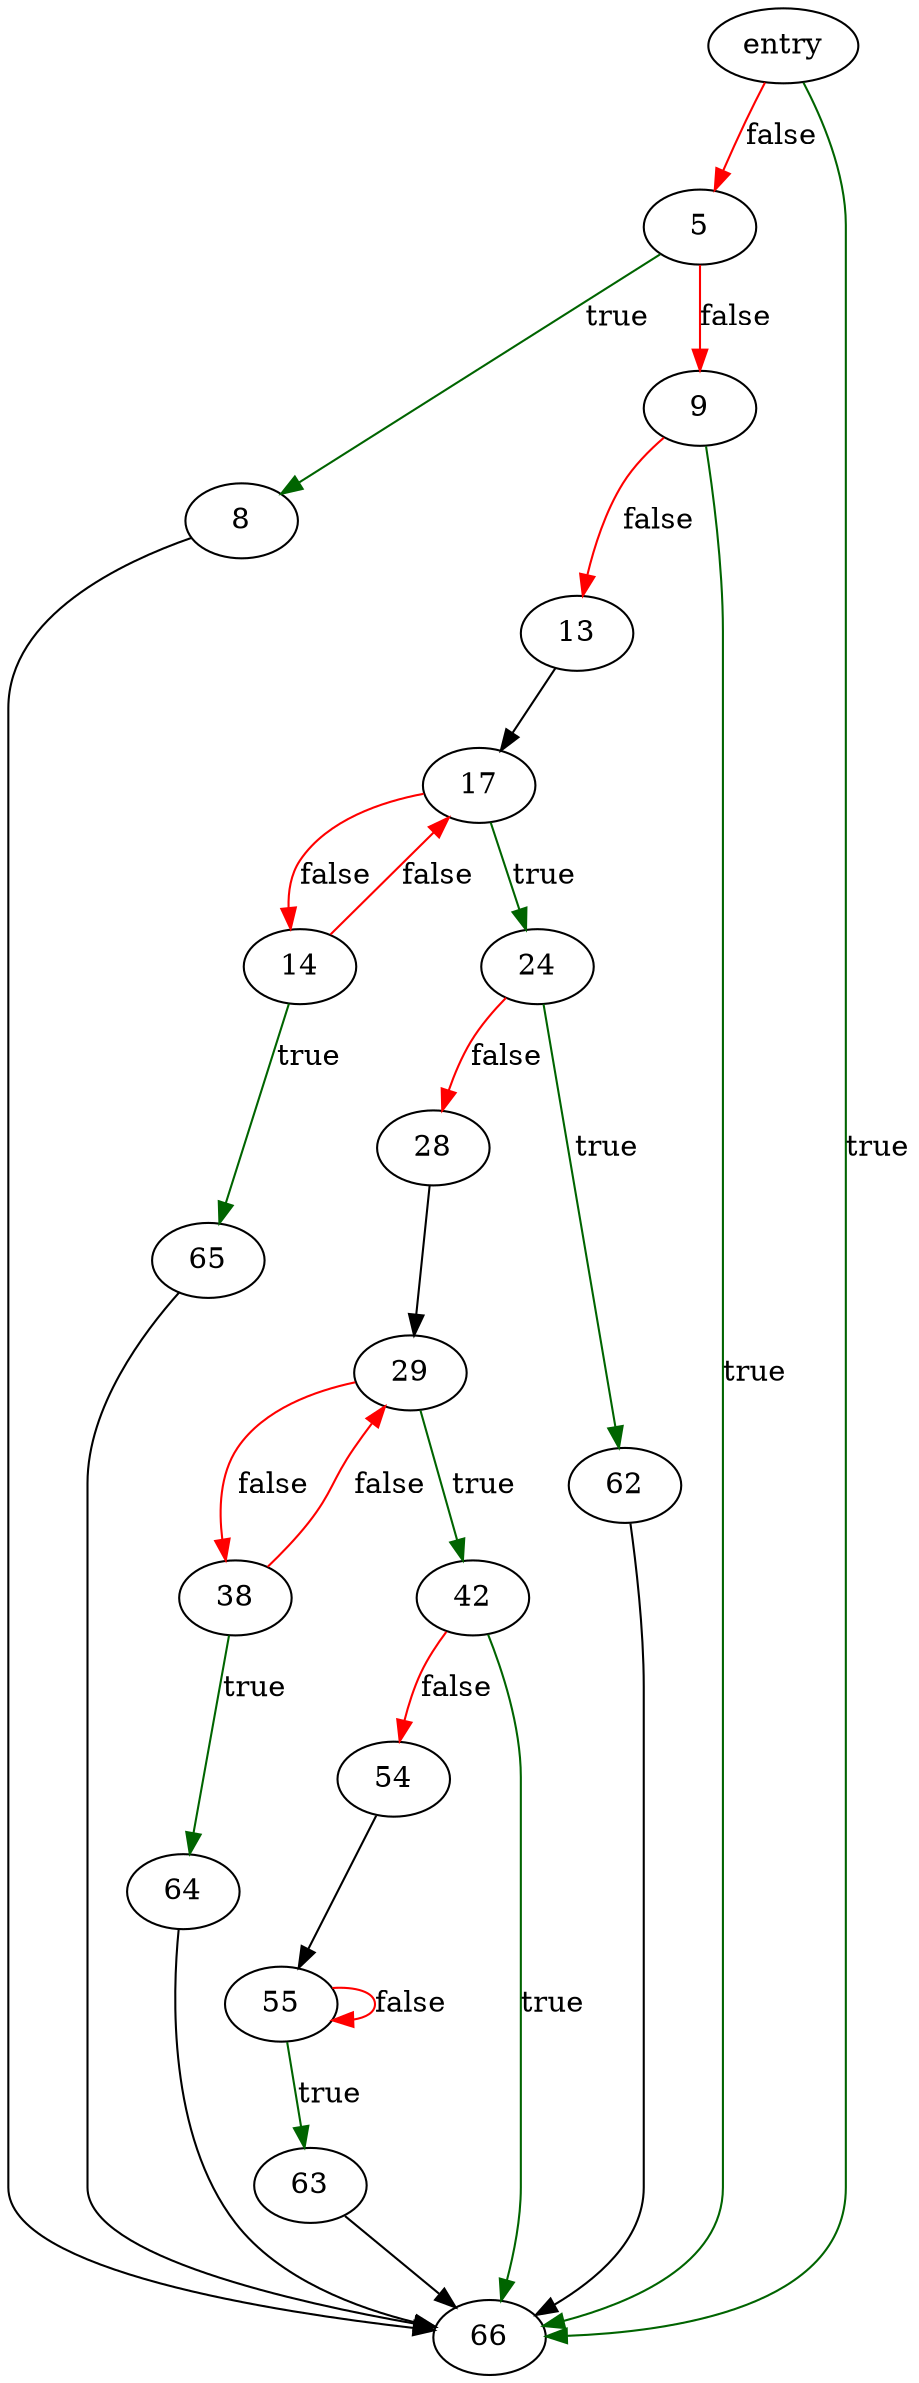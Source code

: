 digraph "detect_loop" {
	// Node definitions.
	1 [label=entry];
	5;
	8;
	9;
	13;
	14;
	17;
	24;
	28;
	29;
	38;
	42;
	54;
	55;
	62;
	63;
	64;
	65;
	66;

	// Edge definitions.
	1 -> 5 [
		color=red
		label=false
	];
	1 -> 66 [
		color=darkgreen
		label=true
	];
	5 -> 8 [
		color=darkgreen
		label=true
	];
	5 -> 9 [
		color=red
		label=false
	];
	8 -> 66;
	9 -> 13 [
		color=red
		label=false
	];
	9 -> 66 [
		color=darkgreen
		label=true
	];
	13 -> 17;
	14 -> 17 [
		color=red
		label=false
	];
	14 -> 65 [
		color=darkgreen
		label=true
	];
	17 -> 14 [
		color=red
		label=false
	];
	17 -> 24 [
		color=darkgreen
		label=true
	];
	24 -> 28 [
		color=red
		label=false
	];
	24 -> 62 [
		color=darkgreen
		label=true
	];
	28 -> 29;
	29 -> 38 [
		color=red
		label=false
	];
	29 -> 42 [
		color=darkgreen
		label=true
	];
	38 -> 29 [
		color=red
		label=false
	];
	38 -> 64 [
		color=darkgreen
		label=true
	];
	42 -> 54 [
		color=red
		label=false
	];
	42 -> 66 [
		color=darkgreen
		label=true
	];
	54 -> 55;
	55 -> 55 [
		color=red
		label=false
	];
	55 -> 63 [
		color=darkgreen
		label=true
	];
	62 -> 66;
	63 -> 66;
	64 -> 66;
	65 -> 66;
}